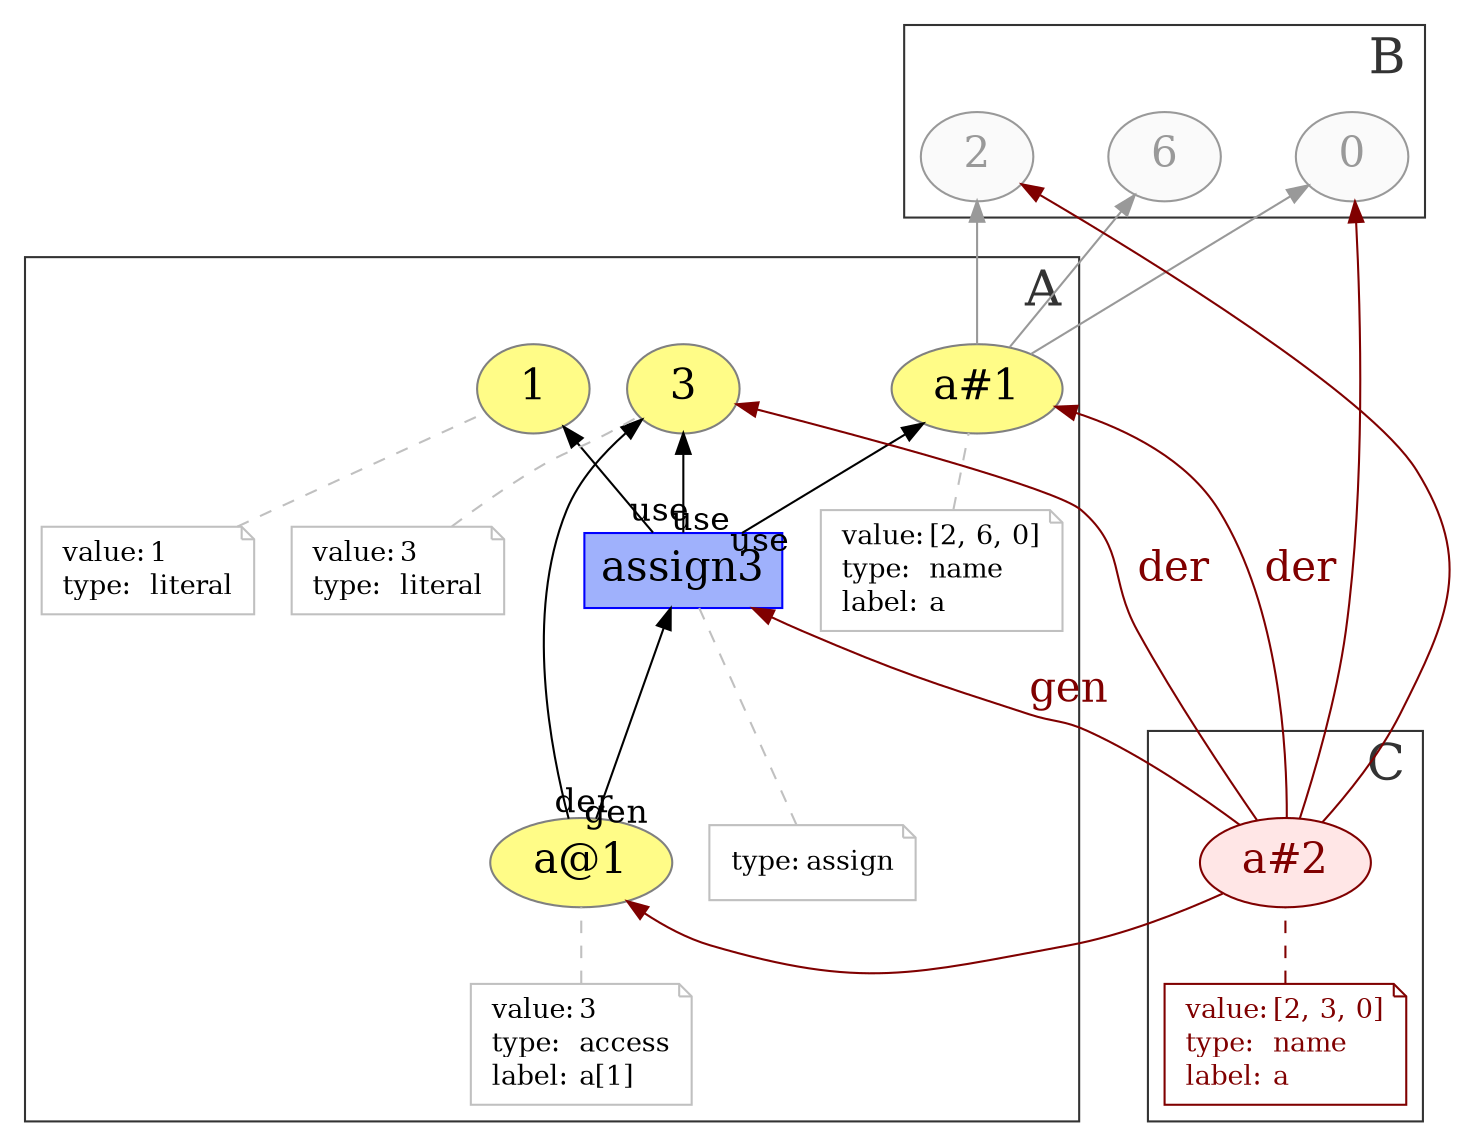 digraph "PROV" { size="16,12"; rankdir="BT";
newrank=true;
splines = "spline"

subgraph cluster_0 {
    labeljust="r"
    labelloc="b"
    color = "#333333"
    fontcolor = "#333333"
    fontsize = "24"
    label = "A";
    "g/a@1"; "g/1"; "g/3"
    "g/a#1"; "g/assign3"
    "g/a@1-attrs"; "g/1-attrs"; "g/3-attrs"
    "g/a#1-attrs"; "g/assign3-attrs"
    
}
subgraph cluster_1 {
    labeljust="r"
    labelloc="b"
    color = "#333333"
    fontcolor = "#333333"
    fontsize = "24"
    label = "B";
    "g/0"; "g/6"; "g/2";
}

subgraph cluster_2 {
    labeljust="r"
    labelloc="b"
    color = "#333333"
    fontcolor = "#333333"
    fontsize = "24"
    label = "C";
    "g/a#2"; "g/a#2-attrs" 
}

"g/2" [fillcolor="#FAFAFA",color="#999999",style="filled",fontcolor="#999999",label="2",URL="g/2",fontsize="20"]
"g/6" [fillcolor="#FAFAFA",color="#999999",style="filled",fontcolor="#999999",label="6",URL="g/6",fontsize="20"]
"g/0" [fillcolor="#FAFAFA",color="#999999",style="filled",fontcolor="#999999",label="0",URL="g/0",fontsize="20"]
"g/3" [fillcolor="#FFFC87",color="#808080",style="filled",label="3",URL="g/3",fontsize="20"]
"g/3-attrs" [color="gray",shape="note",fontsize="13",fontcolor="black",label=<<TABLE cellpadding="0" border="0">
	<TR>
	    <TD align="left">value:</TD>
	    <TD align="left">3</TD>
	</TR>
	<TR>
	    <TD align="left">type:</TD>
	    <TD align="left">literal</TD>
	</TR>
</TABLE>>]
"g/3-attrs" -> "g/3" [color="gray",style="dashed",arrowhead="none"]
"g/1" [fillcolor="#FFFC87",color="#808080",style="filled",label="1",URL="g/1",fontsize="20"]
"g/1-attrs" [color="gray",shape="note",fontsize="13",fontcolor="black",label=<<TABLE cellpadding="0" border="0">
	<TR>
	    <TD align="left">value:</TD>
	    <TD align="left">1</TD>
	</TR>
	<TR>
	    <TD align="left">type:</TD>
	    <TD align="left">literal</TD>
	</TR>
</TABLE>>]
"g/1-attrs" -> "g/1" [color="gray",style="dashed",arrowhead="none"]
"g/a#2" [fillcolor="#ffe6e6",color="#800000",style="filled",fontcolor="#800000",label="a#2",URL="g/a#2",fontsize="20"]
"g/a#2-attrs" [color="#800000",shape="note",fontsize="13",fontcolor="#800000",label=<<TABLE cellpadding="0" border="0">
	<TR>
	    <TD align="left">value:</TD>
	    <TD align="left">[2, 3, 0]</TD>
	</TR>
	<TR>
	    <TD align="left">type:</TD>
	    <TD align="left">name</TD>
	</TR>
	<TR>
	    <TD align="left">label:</TD>
	    <TD align="left">a</TD>
	</TR>
</TABLE>>]
"g/a#2-attrs" -> "g/a#2" [color="#800000",style="dashed",arrowhead="none",fontcolor="#800000"]
"g/a#1" [fillcolor="#FFFC87",color="#808080",style="filled",label="a#1",URL="g/a#1",fontsize="20"]
"g/a#1-attrs" [color="gray",shape="note",fontsize="13",fontcolor="black",label=<<TABLE cellpadding="0" border="0">
	<TR>
	    <TD align="left">value:</TD>
	    <TD align="left">[2, 6, 0]</TD>
	</TR>
	<TR>
	    <TD align="left">type:</TD>
	    <TD align="left">name</TD>
	</TR>
	<TR>
	    <TD align="left">label:</TD>
	    <TD align="left">a</TD>
	</TR>
</TABLE>>]
"g/a#1-attrs" -> "g/a#1" [color="gray",style="dashed",arrowhead="none"]
"g/a@1" [fillcolor="#FFFC87",color="#808080",style="filled",label="a@1",URL="g/a@1",fontsize="20"]
"g/a@1-attrs" [color="gray",shape="note",fontsize="13",fontcolor="black",label=<<TABLE cellpadding="0" border="0">
	<TR>
	    <TD align="left">value:</TD>
	    <TD align="left">3</TD>
	</TR>
	<TR>
	    <TD align="left">type:</TD>
	    <TD align="left">access</TD>
	</TR>
	<TR>
	    <TD align="left">label:</TD>
	    <TD align="left">a[1]</TD>
	</TR>
</TABLE>>]
"g/a@1-attrs" -> "g/a@1" [color="gray",style="dashed",arrowhead="none"]
"g/a#1" -> "g/2" [fontcolor="#999999",color="#999999"]
"g/a#1" -> "g/6" [fontcolor="#999999",color="#999999"]
"g/a#1" -> "g/0" [fontcolor="#999999",color="#999999"]
"g/a#2" -> "g/2" [color="#800000",fontcolor="#800000"]
"g/a#2" -> "g/a@1" [color="#800000",fontcolor="#800000"]
"g/a#2" -> "g/0" [color="#800000",fontcolor="#800000"]
"g/assign3" [fillcolor="#9FB1FC",color="#0000FF",shape="polygon",sides="4",style="filled",label="assign3",URL="g/assign3",fontsize="20"]
"g/assign3-attrs" [color="gray",shape="note",fontsize="13",fontcolor="black",label=<<TABLE cellpadding="0" border="0">
	<TR>
	    <TD align="left">type:</TD>
	    <TD align="left">assign</TD>
	</TR>
</TABLE>>]
"g/assign3-attrs" -> "g/assign3" [color="gray",style="dashed",arrowhead="none"]
"g/a#2" -> "g/a#1" [fontsize="20",labeldistance="1",color="#800000",labelangle="60.0",rotation="20",label="der",fontcolor="#800000"]
"g/assign3" -> "g/a#1" [labelfontsize="16",labeldistance="1",labelangle="60.0",rotation="20",taillabel="use"]
"g/a#2" -> "g/3" [fontsize="20",labeldistance="1",color="#800000",labelangle="60.0",rotation="20",label="der",fontcolor="#800000"]
"g/a@1" -> "g/3" [labelfontsize="16",labeldistance="1",labelangle="60.0",rotation="20",taillabel="der"]
"g/assign3" -> "g/1" [labelfontsize="16",labeldistance="1",labelangle="60.0",rotation="20",taillabel="use"]

{rank=same "g/2" "g/6" "g/0"}
{rank=same "g/a@1" "g/a#2"}
"g/0" -> "g/6" -> "g/2" [style=invis]
"g/1" -> "g/2" [style=invis]
"g/a#2" -> "g/6" [style=invis]
"g/assign3" -> "g/3" [labelfontsize="16",labeldistance="1",labelangle="60.0",rotation="20",taillabel="use"]
"g/a@1" -> "g/assign3" [labelfontsize="16",labeldistance="1",labelangle="60.0",rotation="20",taillabel="gen"]
"g/a#2" -> "g/assign3" [fontsize="20",labeldistance="1",color="#800000",labelangle="60.0",rotation="20",label="gen",fontcolor="#800000"]
}